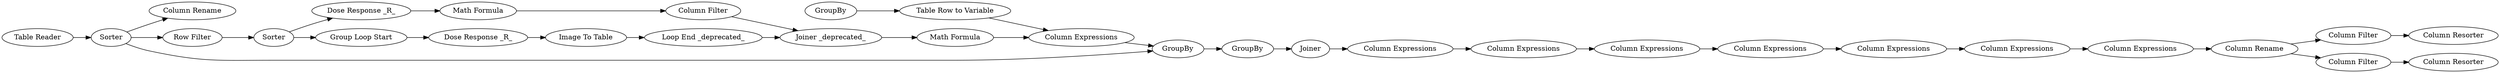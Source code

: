 digraph {
	365 [label=Sorter]
	383 [label="Column Filter"]
	385 [label="Column Resorter"]
	388 [label="Column Resorter"]
	390 [label="Column Filter"]
	391 [label="Column Rename"]
	366 [label="Row Filter"]
	367 [label="Dose Response _R_"]
	368 [label="Math Formula"]
	369 [label="Image To Table"]
	370 [label="Dose Response _R_"]
	371 [label=Sorter]
	372 [label="Joiner _deprecated_"]
	373 [label="Group Loop Start"]
	374 [label="Loop End _deprecated_"]
	376 [label="Column Expressions"]
	381 [label="Math Formula"]
	407 [label=GroupBy]
	409 [label="Table Row to Variable"]
	410 [label="Column Filter"]
	375 [label=GroupBy]
	377 [label="Column Expressions"]
	378 [label=Joiner]
	379 [label="Column Expressions"]
	380 [label="Column Expressions"]
	382 [label="Column Expressions"]
	384 [label="Column Rename"]
	386 [label="Column Expressions"]
	398 [label="Column Expressions"]
	399 [label="Column Expressions"]
	404 [label=GroupBy]
	414 [label="Table Reader"]
	366 -> 371
	367 -> 369
	368 -> 410
	369 -> 374
	370 -> 368
	371 -> 370
	371 -> 373
	372 -> 381
	373 -> 367
	374 -> 372
	381 -> 376
	407 -> 409
	409 -> 376
	410 -> 372
	375 -> 378
	377 -> 379
	378 -> 377
	379 -> 398
	380 -> 382
	382 -> 384
	386 -> 380
	398 -> 399
	399 -> 386
	404 -> 375
	365 -> 404
	365 -> 366
	365 -> 391
	383 -> 385
	390 -> 388
	376 -> 404
	384 -> 383
	384 -> 390
	414 -> 365
	rankdir=LR
}
